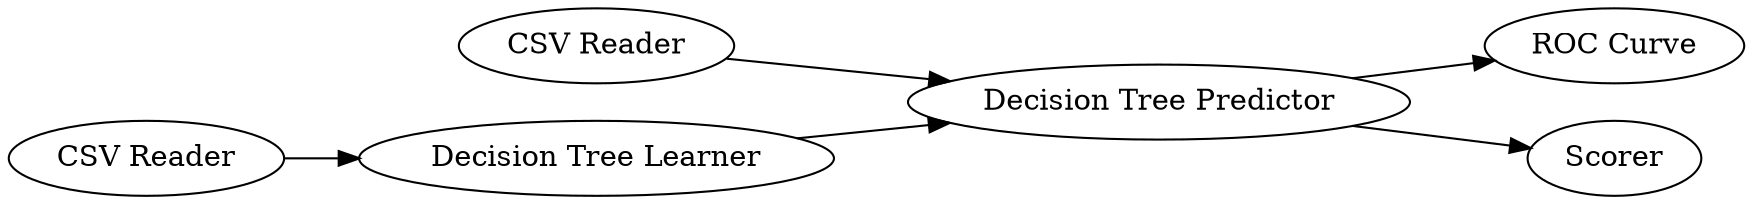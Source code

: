 digraph {
	1 [label="CSV Reader"]
	2 [label="CSV Reader"]
	65 [label="Decision Tree Predictor"]
	101 [label="Decision Tree Learner"]
	102 [label="ROC Curve"]
	107 [label=Scorer]
	1 -> 65
	2 -> 101
	65 -> 107
	65 -> 102
	101 -> 65
	rankdir=LR
}
